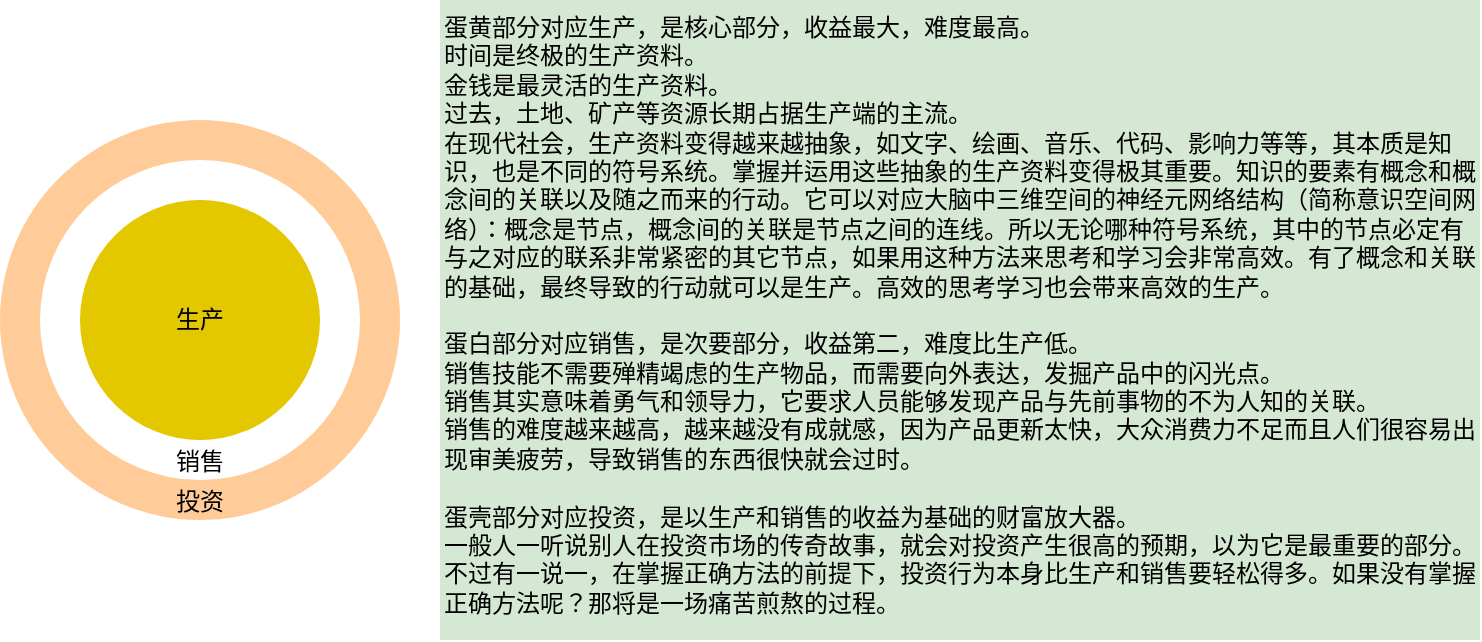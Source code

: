 <mxfile version="26.0.3">
  <diagram name="第 1 页" id="D5H8AzT_VC-e517OlI4p">
    <mxGraphModel dx="1050" dy="522" grid="1" gridSize="10" guides="1" tooltips="1" connect="1" arrows="1" fold="1" page="1" pageScale="1" pageWidth="827" pageHeight="1169" math="0" shadow="0">
      <root>
        <mxCell id="0" />
        <mxCell id="1" parent="0" />
        <mxCell id="7c-vlIwbRYnSEmysqgc2-5" value="蛋黄部分对应生产，是核心部分，收益最大，难度最高。&lt;div&gt;时间是终极的生产资料。&lt;/div&gt;&lt;div&gt;金钱是最灵活的生产资料。&lt;/div&gt;&lt;div&gt;过去，土地、矿产等资源长期占据生产端的主流。&lt;/div&gt;&lt;div&gt;在现代社会，生产资料变得越来越抽象，如文字、绘画、音乐、代码、影响力等等，其本质是知识，也是不同的符号系统。掌握并运用这些抽象的生产资料变得极其重要。知识的要素有概念和概念间的关联以及随之而来的行动。它可以对应大脑中三维空间的神经元网络结构（简称意识空间网络）：概念是节点，概念间的关联是节点之间的连线。所以无论哪种符号系统，其中的节点必定有与之对应的联系非常紧密的其它节点，如果用这种方法来思考和学习会非常高效。有了概念和关联的基础，最终导致的行动就可以是生产。高效的思考学习也会带来高效的生产。&lt;br&gt;&lt;div&gt;&lt;br&gt;&lt;/div&gt;&lt;div&gt;蛋白部分对应销售，是次要部分，收益第二，难度比生产低。&lt;/div&gt;&lt;div&gt;销售技能不需要殚精竭虑的生产物品，而需要向外表达，发掘产品中的闪光点。&lt;/div&gt;&lt;div&gt;销售其实意味着勇气和领导力，它要求人员能够发现产品与先前事物的不为人知的关联。&lt;/div&gt;&lt;div&gt;销售的难度越来越高，越来越没有成就感，因为产品更新太快，大众消费力不足而且人们很容易出现审美疲劳，导致销售的东西很快就会过时。&lt;/div&gt;&lt;div&gt;&lt;br&gt;&lt;/div&gt;&lt;div&gt;蛋壳部分对应投资，是以生产和销售的收益为基础的财富放大器。&lt;/div&gt;&lt;div&gt;一般人一听说别人在投资市场的传奇故事，就会对投资产生很高的预期，以为它是最重要的部分&lt;span style=&quot;background-color: transparent; color: light-dark(rgb(0, 0, 0), rgb(255, 255, 255));&quot;&gt;。&lt;/span&gt;&lt;/div&gt;&lt;/div&gt;&lt;div&gt;&lt;span style=&quot;background-color: transparent; color: light-dark(rgb(0, 0, 0), rgb(255, 255, 255));&quot;&gt;不过有一说一，在掌握正确方法的前提下，投资行为本身比生产和销售要轻松得多。如果没有掌握正确方法呢？那将是一场痛苦煎熬的过程。&lt;/span&gt;&lt;/div&gt;" style="text;html=1;align=left;verticalAlign=top;whiteSpace=wrap;rounded=0;fillColor=#d5e8d4;strokeColor=none;" parent="1" vertex="1">
          <mxGeometry x="260" y="40" width="520" height="320" as="geometry" />
        </mxCell>
        <mxCell id="h8QcNllU9ZV6T4oXcYrq-1" value="" style="group" vertex="1" connectable="0" parent="1">
          <mxGeometry x="40" y="100" width="200" height="200" as="geometry" />
        </mxCell>
        <mxCell id="7c-vlIwbRYnSEmysqgc2-3" value="投资" style="ellipse;whiteSpace=wrap;html=1;aspect=fixed;fillColor=#ffcc99;strokeColor=none;verticalAlign=bottom;" parent="h8QcNllU9ZV6T4oXcYrq-1" vertex="1">
          <mxGeometry width="200" height="200" as="geometry" />
        </mxCell>
        <mxCell id="7c-vlIwbRYnSEmysqgc2-2" value="销售" style="ellipse;whiteSpace=wrap;html=1;aspect=fixed;strokeColor=none;verticalAlign=bottom;" parent="h8QcNllU9ZV6T4oXcYrq-1" vertex="1">
          <mxGeometry x="20" y="20" width="160" height="160" as="geometry" />
        </mxCell>
        <mxCell id="7c-vlIwbRYnSEmysqgc2-1" value="生产" style="ellipse;whiteSpace=wrap;html=1;aspect=fixed;fillColor=#e3c800;strokeColor=none;gradientDirection=radial;fontColor=#000000;" parent="h8QcNllU9ZV6T4oXcYrq-1" vertex="1">
          <mxGeometry x="40" y="40" width="120" height="120" as="geometry" />
        </mxCell>
      </root>
    </mxGraphModel>
  </diagram>
</mxfile>
